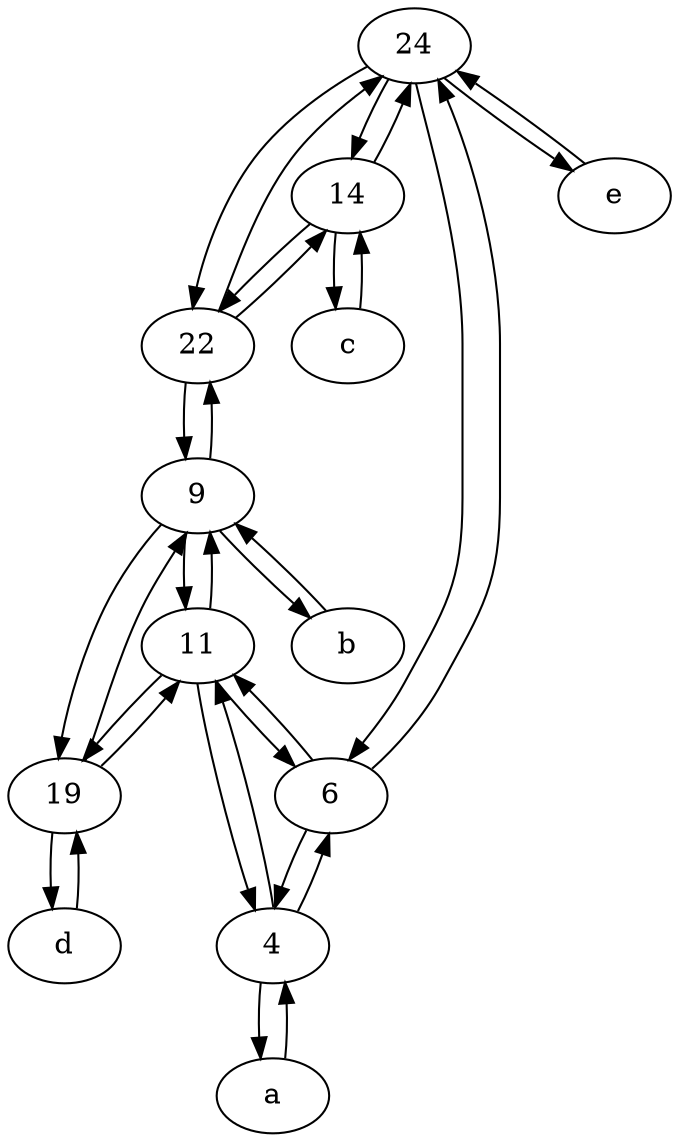 digraph  {
	24;
	14;
	22;
	9;
	11;
	c [pos="20,10!"];
	19;
	4;
	b [pos="50,20!"];
	6;
	e [pos="30,50!"];
	d [pos="20,30!"];
	a [pos="40,10!"];
	b -> 9;
	22 -> 14;
	14 -> 22;
	4 -> a;
	4 -> 6;
	24 -> 6;
	24 -> 14;
	9 -> 19;
	19 -> 9;
	22 -> 24;
	11 -> 6;
	24 -> 22;
	9 -> 11;
	11 -> 4;
	a -> 4;
	c -> 14;
	19 -> d;
	11 -> 19;
	6 -> 24;
	e -> 24;
	14 -> 24;
	14 -> c;
	24 -> e;
	4 -> 11;
	11 -> 9;
	22 -> 9;
	d -> 19;
	6 -> 4;
	6 -> 11;
	9 -> 22;
	19 -> 11;
	9 -> b;

	}
